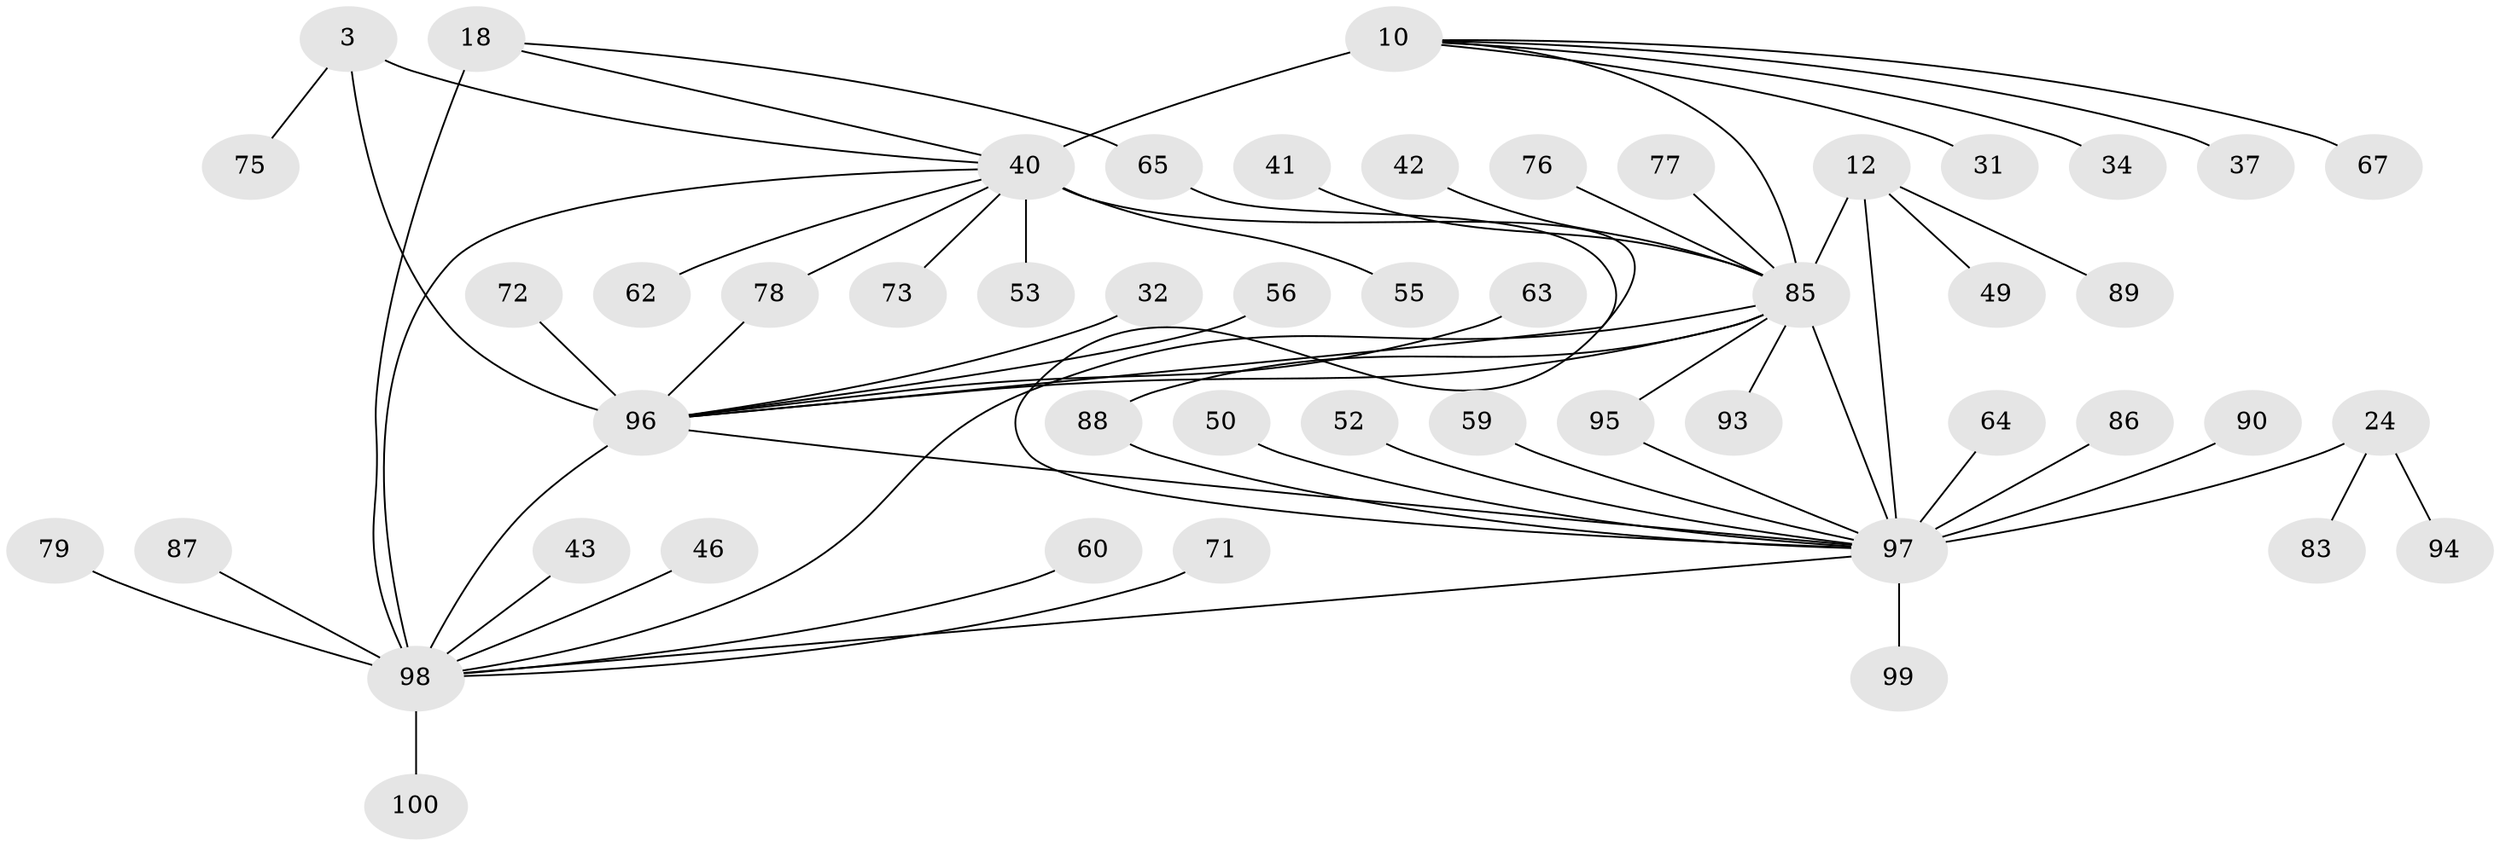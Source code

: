 // original degree distribution, {10: 0.01, 6: 0.04, 4: 0.02, 7: 0.04, 8: 0.06, 9: 0.02, 5: 0.03, 12: 0.01, 11: 0.02, 3: 0.05, 1: 0.48, 2: 0.22}
// Generated by graph-tools (version 1.1) at 2025/55/03/09/25 04:55:01]
// undirected, 50 vertices, 61 edges
graph export_dot {
graph [start="1"]
  node [color=gray90,style=filled];
  3 [super="+2"];
  10 [super="+9"];
  12 [super="+11"];
  18 [super="+16"];
  24 [super="+23"];
  31;
  32;
  34;
  37;
  40 [super="+8+30"];
  41;
  42;
  43;
  46;
  49;
  50;
  52;
  53;
  55;
  56;
  59;
  60;
  62;
  63;
  64;
  65;
  67 [super="+61"];
  71;
  72;
  73;
  75;
  76 [super="+28"];
  77 [super="+69"];
  78 [super="+39"];
  79;
  83;
  85 [super="+26+82"];
  86 [super="+84"];
  87 [super="+74"];
  88 [super="+51"];
  89;
  90;
  93;
  94;
  95;
  96 [super="+54+57+5"];
  97 [super="+80+81+29+38+48"];
  98 [super="+68+91+36"];
  99;
  100 [super="+92"];
  3 -- 75;
  3 -- 40;
  3 -- 96 [weight=6];
  10 -- 34;
  10 -- 37;
  10 -- 31;
  10 -- 67;
  10 -- 40 [weight=6];
  10 -- 85 [weight=2];
  12 -- 49;
  12 -- 89;
  12 -- 97 [weight=2];
  12 -- 85 [weight=6];
  18 -- 65;
  18 -- 40;
  18 -- 98 [weight=6];
  24 -- 83;
  24 -- 94;
  24 -- 97 [weight=6];
  32 -- 96;
  40 -- 97;
  40 -- 73;
  40 -- 78;
  40 -- 53;
  40 -- 55;
  40 -- 62;
  40 -- 98;
  41 -- 85;
  42 -- 85;
  43 -- 98;
  46 -- 98;
  50 -- 97;
  52 -- 97;
  56 -- 96;
  59 -- 97;
  60 -- 98;
  63 -- 96;
  64 -- 97;
  65 -- 96;
  71 -- 98;
  72 -- 96;
  76 -- 85;
  77 -- 85;
  78 -- 96;
  79 -- 98;
  85 -- 96 [weight=2];
  85 -- 88;
  85 -- 93;
  85 -- 95;
  85 -- 98;
  85 -- 97;
  86 -- 97;
  87 -- 98;
  88 -- 97;
  90 -- 97;
  95 -- 97;
  96 -- 97 [weight=2];
  96 -- 98 [weight=2];
  97 -- 99;
  97 -- 98;
  98 -- 100;
}
